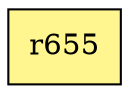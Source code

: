 digraph G {
rankdir=BT;ranksep="2.0";
"r655" [shape=record,fillcolor=khaki1,style=filled,label="{r655}"];
}
